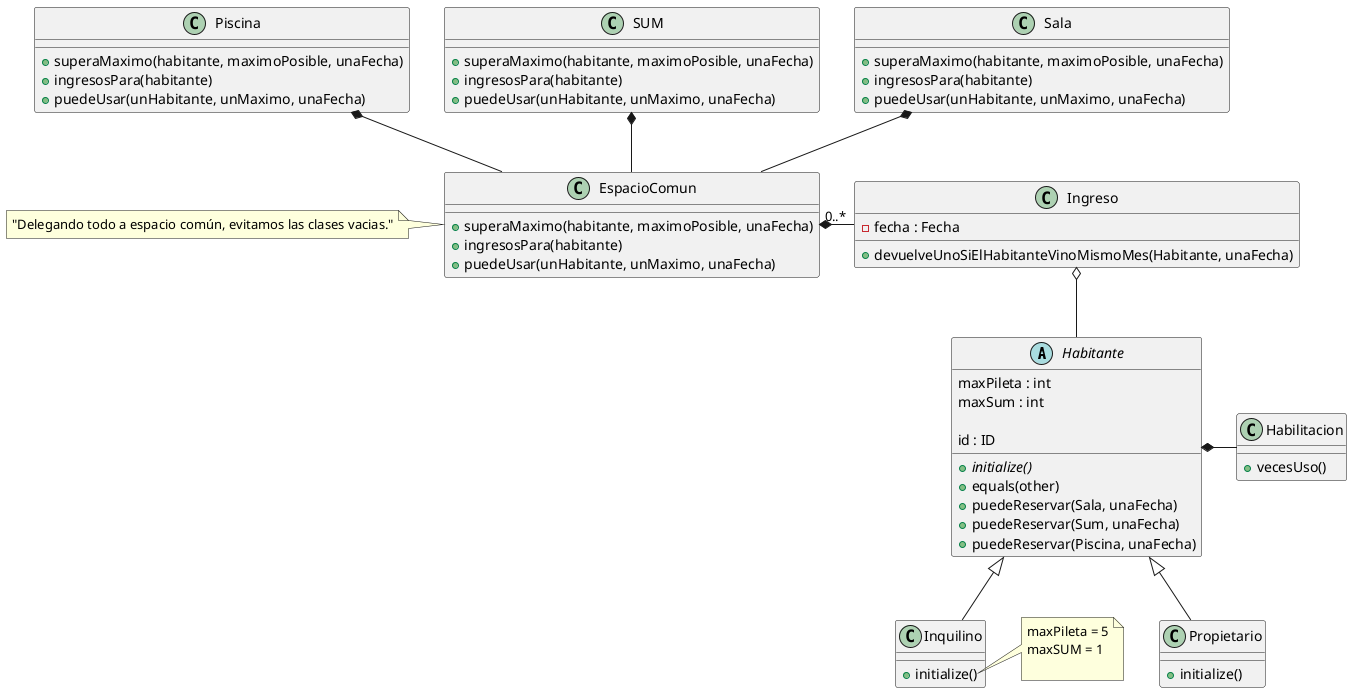 @startuml

abstract class Habitante {
        /'
        ' + maximaCantidadDeVecesQuePuedeIraLaPileta : int
        '/
        maxPileta : int
        maxSum : int

        id : ID

        + {abstract} initialize()
        + equals(other)
        + puedeReservar(Sala, unaFecha)
        + puedeReservar(Sum, unaFecha)
        + puedeReservar(Piscina, unaFecha)

}

class Habilitacion {
        + vecesUso()
}

class Inquilino {
        + initialize()
}

class Propietario {
        + initialize()
}




class EspacioComun {
        + superaMaximo(habitante, maximoPosible, unaFecha)
        + ingresosPara(habitante) 
        + puedeUsar(unHabitante, unMaximo, unaFecha)

}

class EspacioComun
note left:  "Delegando todo a espacio común, evitamos las clases vacias."

class Ingreso {
        - fecha : Fecha

        + devuelveUnoSiElHabitanteVinoMismoMes(Habitante, unaFecha)
}

class Piscina {
}

class SUM {
}

Habitante <|-- Propietario
Habitante <|-- Inquilino

Habitante *- Habilitacion

EspacioComun *- "0..*" Ingreso

Ingreso o-- Habitante

note right of Inquilino::initialize
maxPileta = 5
maxSUM = 1

end note


class Piscina {
        + superaMaximo(habitante, maximoPosible, unaFecha)
        + ingresosPara(habitante) 
        + puedeUsar(unHabitante, unMaximo, unaFecha)
}

class SUM {
        + superaMaximo(habitante, maximoPosible, unaFecha)
        + ingresosPara(habitante) 
        + puedeUsar(unHabitante, unMaximo, unaFecha)
}

class Sala {
        + superaMaximo(habitante, maximoPosible, unaFecha)
        + ingresosPara(habitante) 
        + puedeUsar(unHabitante, unMaximo, unaFecha)
}

Piscina *-- EspacioComun
Sala *-- EspacioComun
SUM *-- EspacioComun


@enduml
